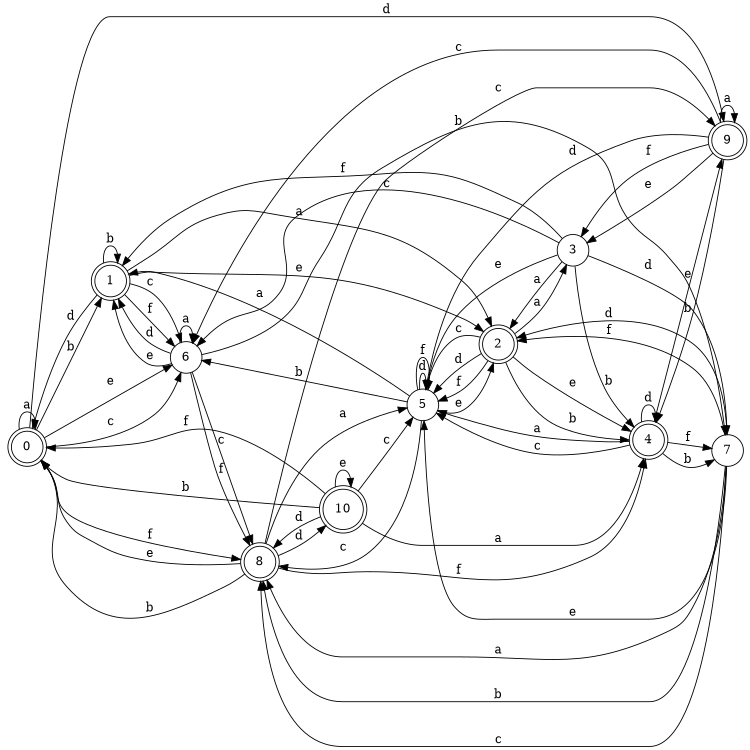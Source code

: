 digraph n9_2 {
__start0 [label="" shape="none"];

rankdir=LR;
size="8,5";

s0 [style="rounded,filled", color="black", fillcolor="white" shape="doublecircle", label="0"];
s1 [style="rounded,filled", color="black", fillcolor="white" shape="doublecircle", label="1"];
s2 [style="rounded,filled", color="black", fillcolor="white" shape="doublecircle", label="2"];
s3 [style="filled", color="black", fillcolor="white" shape="circle", label="3"];
s4 [style="rounded,filled", color="black", fillcolor="white" shape="doublecircle", label="4"];
s5 [style="filled", color="black", fillcolor="white" shape="circle", label="5"];
s6 [style="filled", color="black", fillcolor="white" shape="circle", label="6"];
s7 [style="filled", color="black", fillcolor="white" shape="circle", label="7"];
s8 [style="rounded,filled", color="black", fillcolor="white" shape="doublecircle", label="8"];
s9 [style="rounded,filled", color="black", fillcolor="white" shape="doublecircle", label="9"];
s10 [style="rounded,filled", color="black", fillcolor="white" shape="doublecircle", label="10"];
s0 -> s0 [label="a"];
s0 -> s1 [label="b"];
s0 -> s6 [label="c"];
s0 -> s9 [label="d"];
s0 -> s6 [label="e"];
s0 -> s8 [label="f"];
s1 -> s2 [label="a"];
s1 -> s1 [label="b"];
s1 -> s6 [label="c"];
s1 -> s0 [label="d"];
s1 -> s2 [label="e"];
s1 -> s6 [label="f"];
s2 -> s3 [label="a"];
s2 -> s4 [label="b"];
s2 -> s5 [label="c"];
s2 -> s5 [label="d"];
s2 -> s4 [label="e"];
s2 -> s5 [label="f"];
s3 -> s2 [label="a"];
s3 -> s4 [label="b"];
s3 -> s6 [label="c"];
s3 -> s7 [label="d"];
s3 -> s5 [label="e"];
s3 -> s1 [label="f"];
s4 -> s5 [label="a"];
s4 -> s7 [label="b"];
s4 -> s5 [label="c"];
s4 -> s4 [label="d"];
s4 -> s9 [label="e"];
s4 -> s7 [label="f"];
s5 -> s1 [label="a"];
s5 -> s6 [label="b"];
s5 -> s8 [label="c"];
s5 -> s5 [label="d"];
s5 -> s2 [label="e"];
s5 -> s5 [label="f"];
s6 -> s6 [label="a"];
s6 -> s7 [label="b"];
s6 -> s8 [label="c"];
s6 -> s1 [label="d"];
s6 -> s1 [label="e"];
s6 -> s8 [label="f"];
s7 -> s8 [label="a"];
s7 -> s8 [label="b"];
s7 -> s8 [label="c"];
s7 -> s2 [label="d"];
s7 -> s5 [label="e"];
s7 -> s2 [label="f"];
s8 -> s5 [label="a"];
s8 -> s0 [label="b"];
s8 -> s9 [label="c"];
s8 -> s10 [label="d"];
s8 -> s0 [label="e"];
s8 -> s4 [label="f"];
s9 -> s9 [label="a"];
s9 -> s4 [label="b"];
s9 -> s6 [label="c"];
s9 -> s5 [label="d"];
s9 -> s3 [label="e"];
s9 -> s3 [label="f"];
s10 -> s4 [label="a"];
s10 -> s0 [label="b"];
s10 -> s5 [label="c"];
s10 -> s8 [label="d"];
s10 -> s10 [label="e"];
s10 -> s0 [label="f"];

}